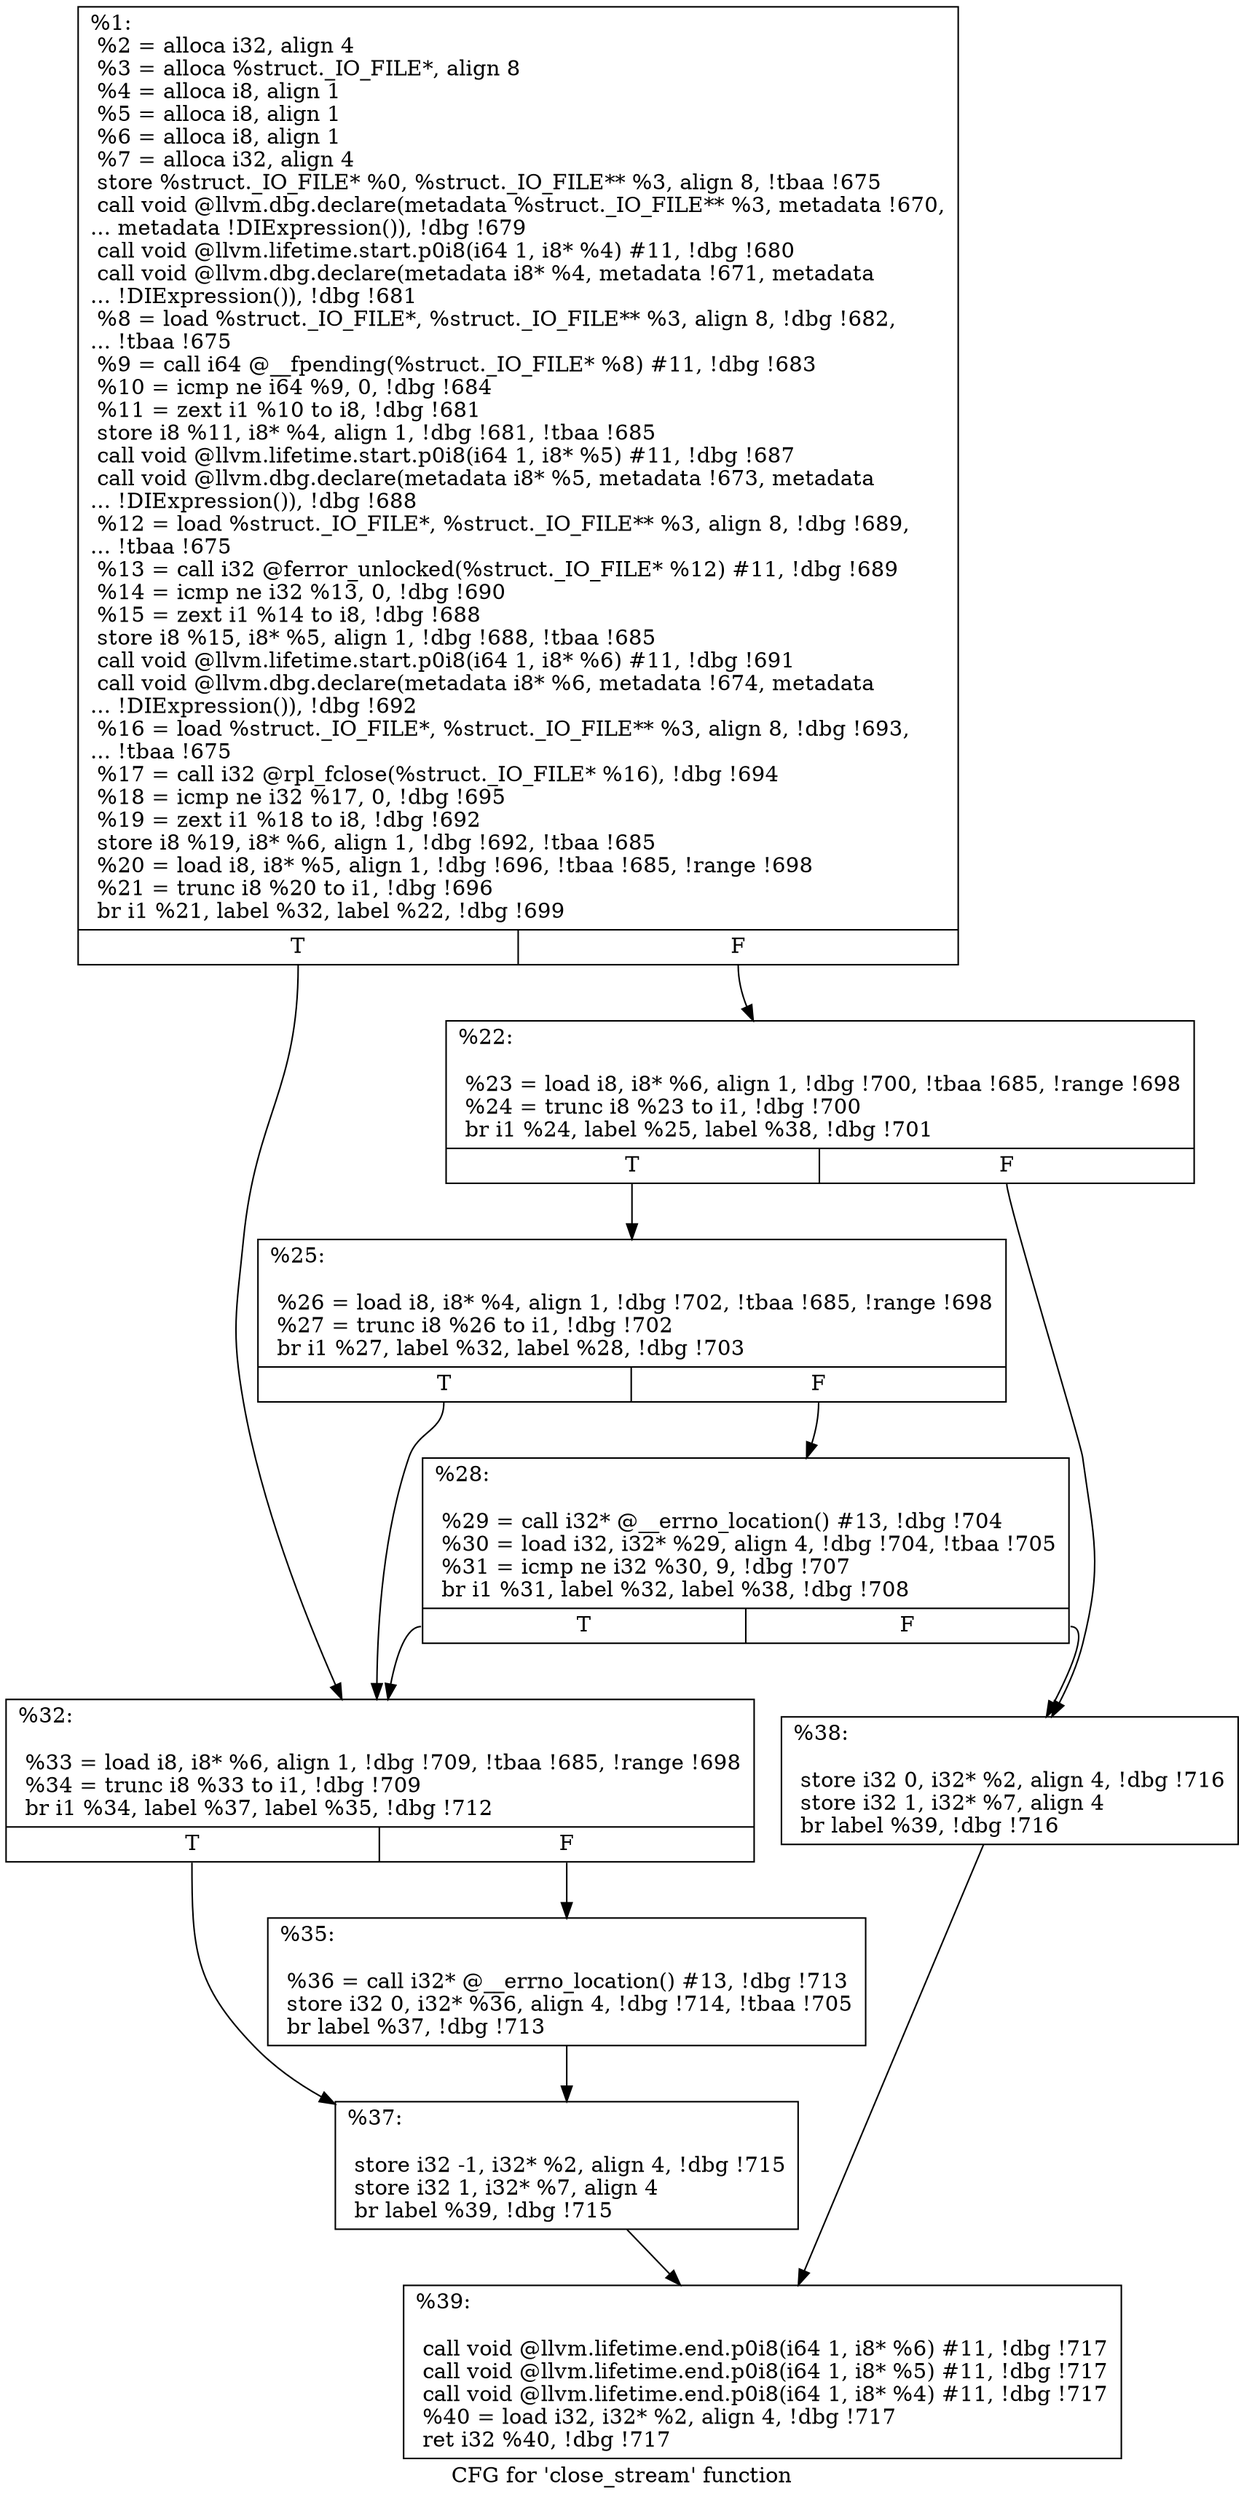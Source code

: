 digraph "CFG for 'close_stream' function" {
	label="CFG for 'close_stream' function";

	Node0x14d6710 [shape=record,label="{%1:\l  %2 = alloca i32, align 4\l  %3 = alloca %struct._IO_FILE*, align 8\l  %4 = alloca i8, align 1\l  %5 = alloca i8, align 1\l  %6 = alloca i8, align 1\l  %7 = alloca i32, align 4\l  store %struct._IO_FILE* %0, %struct._IO_FILE** %3, align 8, !tbaa !675\l  call void @llvm.dbg.declare(metadata %struct._IO_FILE** %3, metadata !670,\l... metadata !DIExpression()), !dbg !679\l  call void @llvm.lifetime.start.p0i8(i64 1, i8* %4) #11, !dbg !680\l  call void @llvm.dbg.declare(metadata i8* %4, metadata !671, metadata\l... !DIExpression()), !dbg !681\l  %8 = load %struct._IO_FILE*, %struct._IO_FILE** %3, align 8, !dbg !682,\l... !tbaa !675\l  %9 = call i64 @__fpending(%struct._IO_FILE* %8) #11, !dbg !683\l  %10 = icmp ne i64 %9, 0, !dbg !684\l  %11 = zext i1 %10 to i8, !dbg !681\l  store i8 %11, i8* %4, align 1, !dbg !681, !tbaa !685\l  call void @llvm.lifetime.start.p0i8(i64 1, i8* %5) #11, !dbg !687\l  call void @llvm.dbg.declare(metadata i8* %5, metadata !673, metadata\l... !DIExpression()), !dbg !688\l  %12 = load %struct._IO_FILE*, %struct._IO_FILE** %3, align 8, !dbg !689,\l... !tbaa !675\l  %13 = call i32 @ferror_unlocked(%struct._IO_FILE* %12) #11, !dbg !689\l  %14 = icmp ne i32 %13, 0, !dbg !690\l  %15 = zext i1 %14 to i8, !dbg !688\l  store i8 %15, i8* %5, align 1, !dbg !688, !tbaa !685\l  call void @llvm.lifetime.start.p0i8(i64 1, i8* %6) #11, !dbg !691\l  call void @llvm.dbg.declare(metadata i8* %6, metadata !674, metadata\l... !DIExpression()), !dbg !692\l  %16 = load %struct._IO_FILE*, %struct._IO_FILE** %3, align 8, !dbg !693,\l... !tbaa !675\l  %17 = call i32 @rpl_fclose(%struct._IO_FILE* %16), !dbg !694\l  %18 = icmp ne i32 %17, 0, !dbg !695\l  %19 = zext i1 %18 to i8, !dbg !692\l  store i8 %19, i8* %6, align 1, !dbg !692, !tbaa !685\l  %20 = load i8, i8* %5, align 1, !dbg !696, !tbaa !685, !range !698\l  %21 = trunc i8 %20 to i1, !dbg !696\l  br i1 %21, label %32, label %22, !dbg !699\l|{<s0>T|<s1>F}}"];
	Node0x14d6710:s0 -> Node0x14d9f10;
	Node0x14d6710:s1 -> Node0x14d9e20;
	Node0x14d9e20 [shape=record,label="{%22:\l\l  %23 = load i8, i8* %6, align 1, !dbg !700, !tbaa !685, !range !698\l  %24 = trunc i8 %23 to i1, !dbg !700\l  br i1 %24, label %25, label %38, !dbg !701\l|{<s0>T|<s1>F}}"];
	Node0x14d9e20:s0 -> Node0x14d9e70;
	Node0x14d9e20:s1 -> Node0x14da000;
	Node0x14d9e70 [shape=record,label="{%25:\l\l  %26 = load i8, i8* %4, align 1, !dbg !702, !tbaa !685, !range !698\l  %27 = trunc i8 %26 to i1, !dbg !702\l  br i1 %27, label %32, label %28, !dbg !703\l|{<s0>T|<s1>F}}"];
	Node0x14d9e70:s0 -> Node0x14d9f10;
	Node0x14d9e70:s1 -> Node0x14d9ec0;
	Node0x14d9ec0 [shape=record,label="{%28:\l\l  %29 = call i32* @__errno_location() #13, !dbg !704\l  %30 = load i32, i32* %29, align 4, !dbg !704, !tbaa !705\l  %31 = icmp ne i32 %30, 9, !dbg !707\l  br i1 %31, label %32, label %38, !dbg !708\l|{<s0>T|<s1>F}}"];
	Node0x14d9ec0:s0 -> Node0x14d9f10;
	Node0x14d9ec0:s1 -> Node0x14da000;
	Node0x14d9f10 [shape=record,label="{%32:\l\l  %33 = load i8, i8* %6, align 1, !dbg !709, !tbaa !685, !range !698\l  %34 = trunc i8 %33 to i1, !dbg !709\l  br i1 %34, label %37, label %35, !dbg !712\l|{<s0>T|<s1>F}}"];
	Node0x14d9f10:s0 -> Node0x14d9fb0;
	Node0x14d9f10:s1 -> Node0x14d9f60;
	Node0x14d9f60 [shape=record,label="{%35:\l\l  %36 = call i32* @__errno_location() #13, !dbg !713\l  store i32 0, i32* %36, align 4, !dbg !714, !tbaa !705\l  br label %37, !dbg !713\l}"];
	Node0x14d9f60 -> Node0x14d9fb0;
	Node0x14d9fb0 [shape=record,label="{%37:\l\l  store i32 -1, i32* %2, align 4, !dbg !715\l  store i32 1, i32* %7, align 4\l  br label %39, !dbg !715\l}"];
	Node0x14d9fb0 -> Node0x14da050;
	Node0x14da000 [shape=record,label="{%38:\l\l  store i32 0, i32* %2, align 4, !dbg !716\l  store i32 1, i32* %7, align 4\l  br label %39, !dbg !716\l}"];
	Node0x14da000 -> Node0x14da050;
	Node0x14da050 [shape=record,label="{%39:\l\l  call void @llvm.lifetime.end.p0i8(i64 1, i8* %6) #11, !dbg !717\l  call void @llvm.lifetime.end.p0i8(i64 1, i8* %5) #11, !dbg !717\l  call void @llvm.lifetime.end.p0i8(i64 1, i8* %4) #11, !dbg !717\l  %40 = load i32, i32* %2, align 4, !dbg !717\l  ret i32 %40, !dbg !717\l}"];
}
